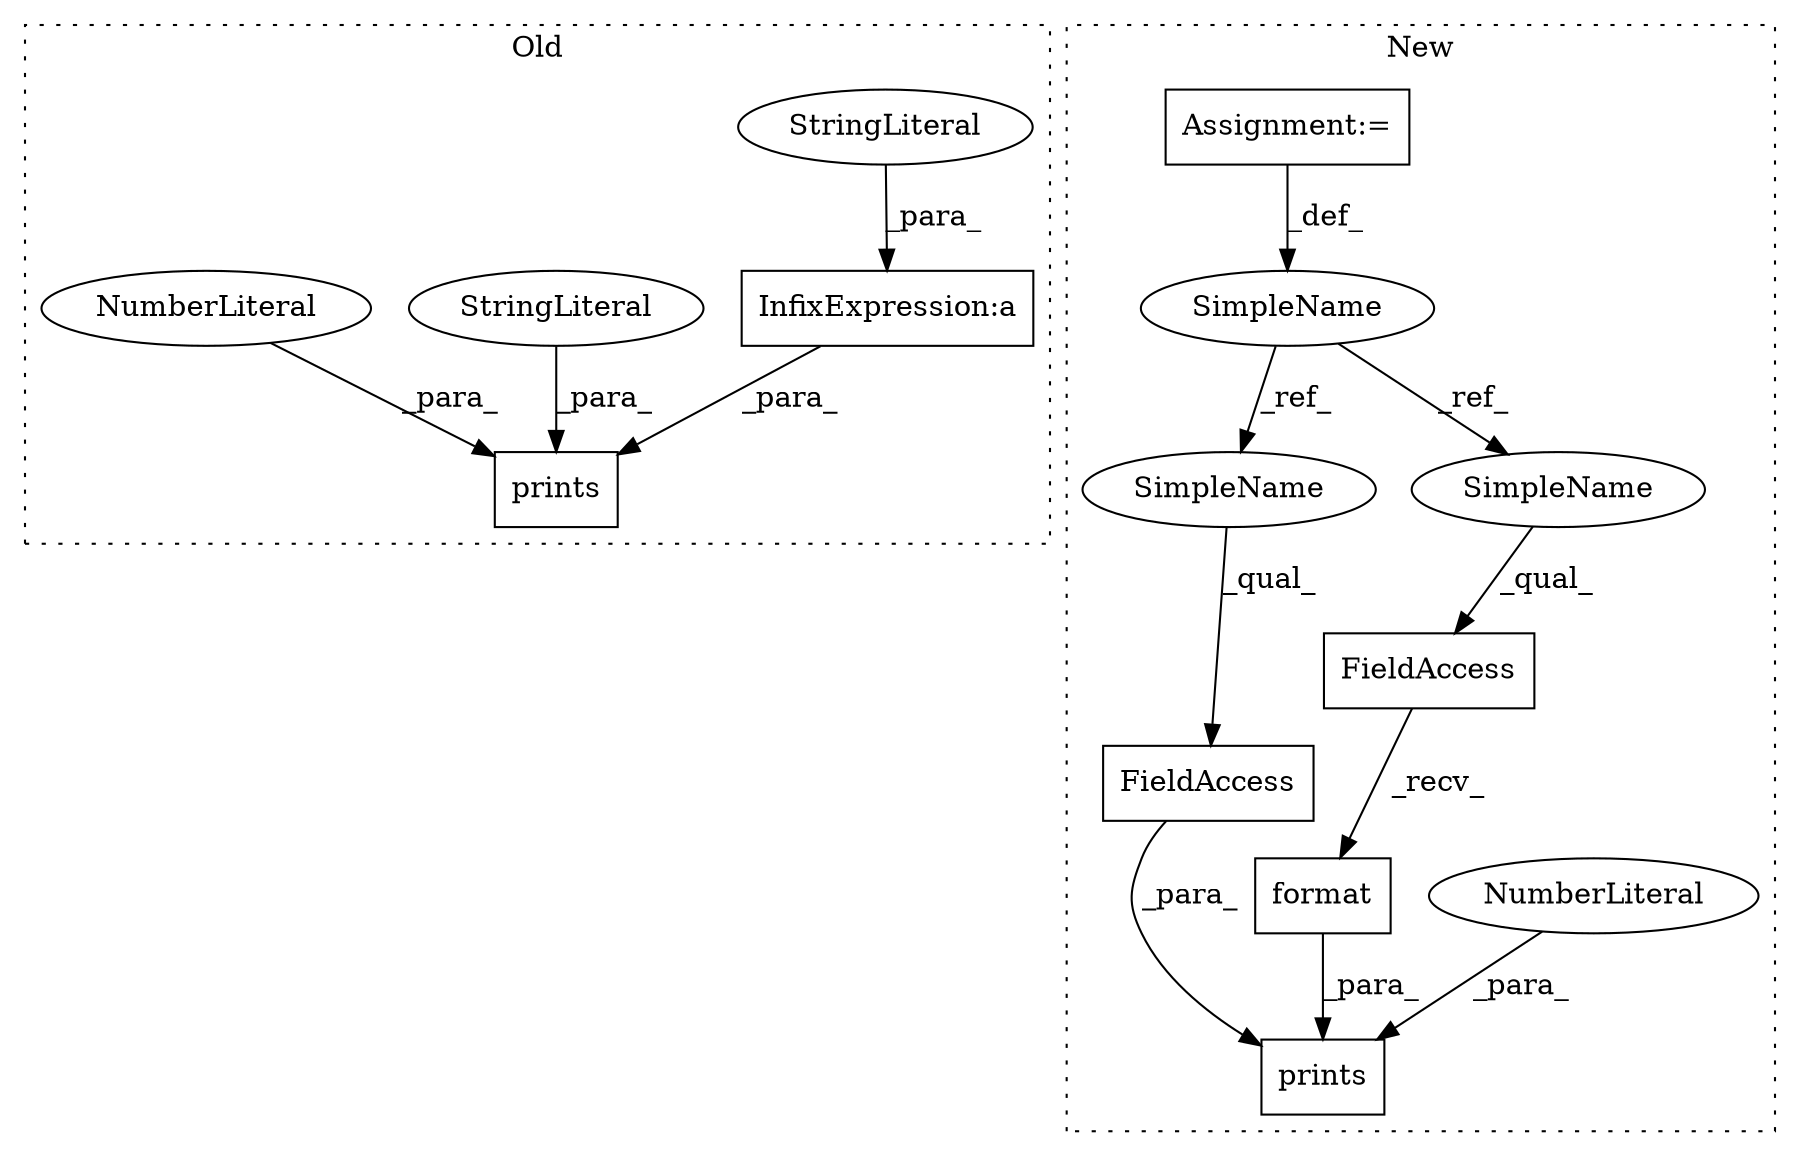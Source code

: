 digraph G {
subgraph cluster0 {
1 [label="prints" a="32" s="1380,1527" l="7,1" shape="box"];
3 [label="InfixExpression:a" a="27" s="1513" l="3" shape="box"];
5 [label="StringLiteral" a="45" s="1485" l="28" shape="ellipse"];
7 [label="StringLiteral" a="45" s="1387" l="87" shape="ellipse"];
11 [label="NumberLiteral" a="34" s="1526" l="1" shape="ellipse"];
label = "Old";
style="dotted";
}
subgraph cluster1 {
2 [label="format" a="32" s="1059,1075" l="7,1" shape="box"];
4 [label="prints" a="32" s="1024,1078" l="7,1" shape="box"];
6 [label="FieldAccess" a="22" s="1045" l="13" shape="box"];
8 [label="SimpleName" a="42" s="305" l="8" shape="ellipse"];
9 [label="FieldAccess" a="22" s="1031" l="13" shape="box"];
10 [label="NumberLiteral" a="34" s="1077" l="1" shape="ellipse"];
12 [label="Assignment:=" a="7" s="305" l="8" shape="box"];
13 [label="SimpleName" a="42" s="1031" l="8" shape="ellipse"];
14 [label="SimpleName" a="42" s="1045" l="8" shape="ellipse"];
label = "New";
style="dotted";
}
2 -> 4 [label="_para_"];
3 -> 1 [label="_para_"];
5 -> 3 [label="_para_"];
6 -> 2 [label="_recv_"];
7 -> 1 [label="_para_"];
8 -> 13 [label="_ref_"];
8 -> 14 [label="_ref_"];
9 -> 4 [label="_para_"];
10 -> 4 [label="_para_"];
11 -> 1 [label="_para_"];
12 -> 8 [label="_def_"];
13 -> 9 [label="_qual_"];
14 -> 6 [label="_qual_"];
}